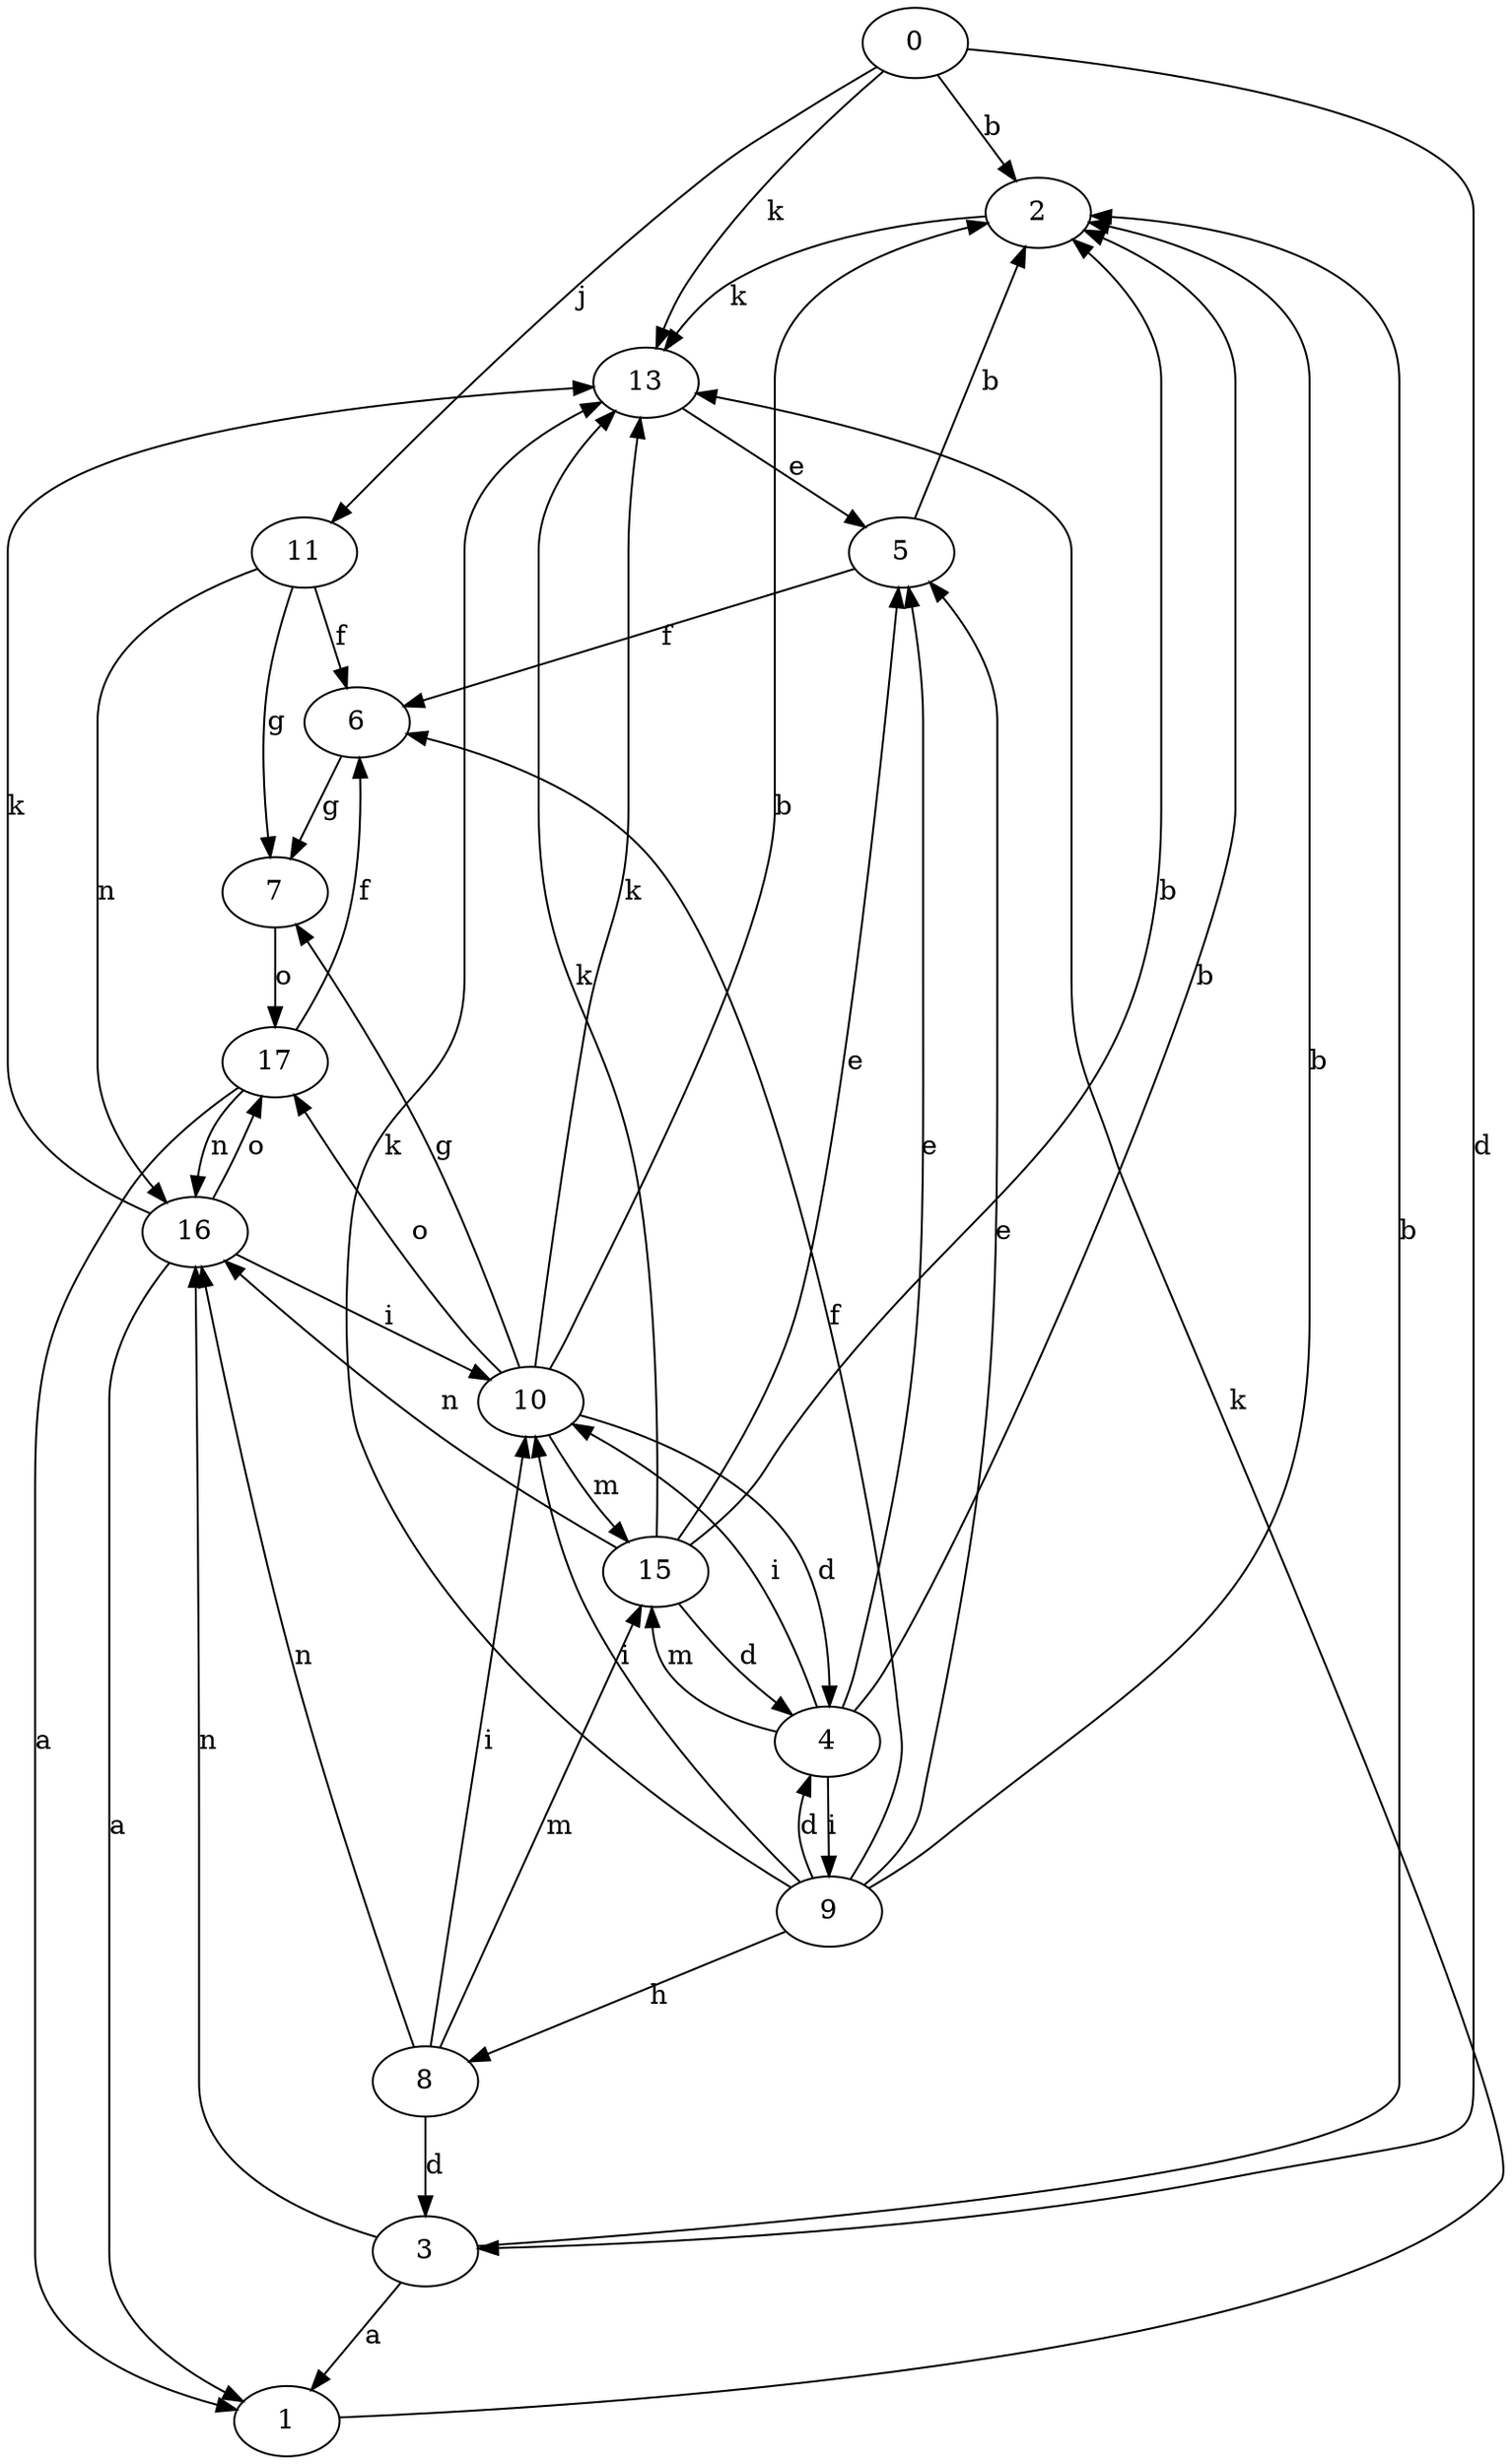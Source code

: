 strict digraph  {
0;
1;
2;
3;
4;
5;
6;
7;
8;
9;
10;
11;
13;
15;
16;
17;
0 -> 2  [label=b];
0 -> 3  [label=d];
0 -> 11  [label=j];
0 -> 13  [label=k];
1 -> 13  [label=k];
2 -> 13  [label=k];
3 -> 1  [label=a];
3 -> 2  [label=b];
3 -> 16  [label=n];
4 -> 2  [label=b];
4 -> 5  [label=e];
4 -> 9  [label=i];
4 -> 10  [label=i];
4 -> 15  [label=m];
5 -> 2  [label=b];
5 -> 6  [label=f];
6 -> 7  [label=g];
7 -> 17  [label=o];
8 -> 3  [label=d];
8 -> 10  [label=i];
8 -> 15  [label=m];
8 -> 16  [label=n];
9 -> 2  [label=b];
9 -> 4  [label=d];
9 -> 5  [label=e];
9 -> 6  [label=f];
9 -> 8  [label=h];
9 -> 10  [label=i];
9 -> 13  [label=k];
10 -> 2  [label=b];
10 -> 4  [label=d];
10 -> 7  [label=g];
10 -> 13  [label=k];
10 -> 15  [label=m];
10 -> 17  [label=o];
11 -> 6  [label=f];
11 -> 7  [label=g];
11 -> 16  [label=n];
13 -> 5  [label=e];
15 -> 2  [label=b];
15 -> 4  [label=d];
15 -> 5  [label=e];
15 -> 13  [label=k];
15 -> 16  [label=n];
16 -> 1  [label=a];
16 -> 10  [label=i];
16 -> 13  [label=k];
16 -> 17  [label=o];
17 -> 1  [label=a];
17 -> 6  [label=f];
17 -> 16  [label=n];
}
